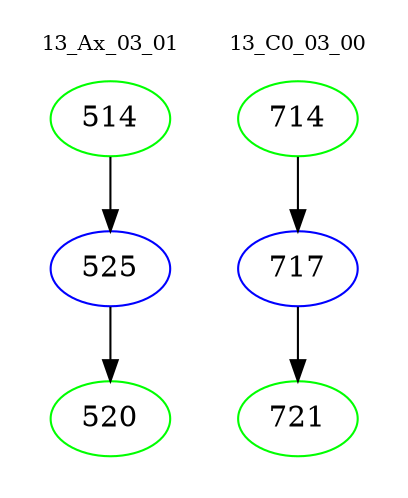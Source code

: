 digraph{
subgraph cluster_0 {
color = white
label = "13_Ax_03_01";
fontsize=10;
T0_514 [label="514", color="green"]
T0_514 -> T0_525 [color="black"]
T0_525 [label="525", color="blue"]
T0_525 -> T0_520 [color="black"]
T0_520 [label="520", color="green"]
}
subgraph cluster_1 {
color = white
label = "13_C0_03_00";
fontsize=10;
T1_714 [label="714", color="green"]
T1_714 -> T1_717 [color="black"]
T1_717 [label="717", color="blue"]
T1_717 -> T1_721 [color="black"]
T1_721 [label="721", color="green"]
}
}
